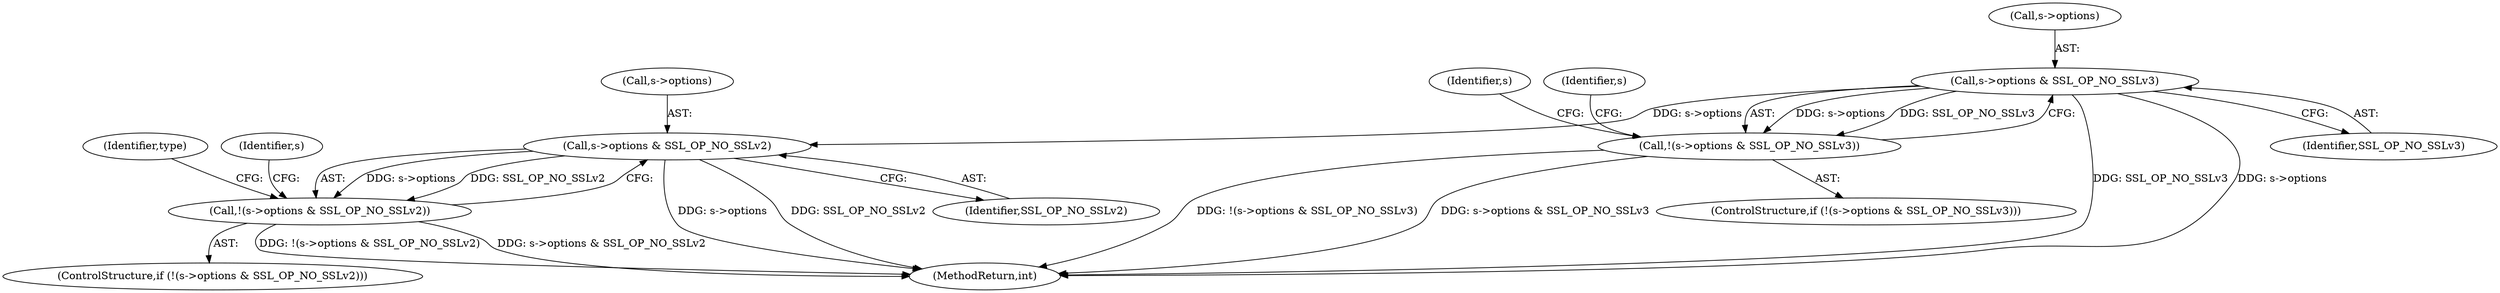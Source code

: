 digraph "0_openssl_26a59d9b46574e457870197dffa802871b4c8fc7_0@pointer" {
"1000398" [label="(Call,s->options & SSL_OP_NO_SSLv3)"];
"1000397" [label="(Call,!(s->options & SSL_OP_NO_SSLv3))"];
"1000417" [label="(Call,s->options & SSL_OP_NO_SSLv2)"];
"1000416" [label="(Call,!(s->options & SSL_OP_NO_SSLv2))"];
"1000417" [label="(Call,s->options & SSL_OP_NO_SSLv2)"];
"1000416" [label="(Call,!(s->options & SSL_OP_NO_SSLv2))"];
"1000423" [label="(Identifier,type)"];
"1000397" [label="(Call,!(s->options & SSL_OP_NO_SSLv3))"];
"1000689" [label="(Identifier,s)"];
"1001252" [label="(MethodReturn,int)"];
"1000398" [label="(Call,s->options & SSL_OP_NO_SSLv3)"];
"1000421" [label="(Identifier,SSL_OP_NO_SSLv2)"];
"1000399" [label="(Call,s->options)"];
"1000419" [label="(Identifier,s)"];
"1000406" [label="(Identifier,s)"];
"1000396" [label="(ControlStructure,if (!(s->options & SSL_OP_NO_SSLv3)))"];
"1000418" [label="(Call,s->options)"];
"1000415" [label="(ControlStructure,if (!(s->options & SSL_OP_NO_SSLv2)))"];
"1000402" [label="(Identifier,SSL_OP_NO_SSLv3)"];
"1000398" -> "1000397"  [label="AST: "];
"1000398" -> "1000402"  [label="CFG: "];
"1000399" -> "1000398"  [label="AST: "];
"1000402" -> "1000398"  [label="AST: "];
"1000397" -> "1000398"  [label="CFG: "];
"1000398" -> "1001252"  [label="DDG: SSL_OP_NO_SSLv3"];
"1000398" -> "1001252"  [label="DDG: s->options"];
"1000398" -> "1000397"  [label="DDG: s->options"];
"1000398" -> "1000397"  [label="DDG: SSL_OP_NO_SSLv3"];
"1000398" -> "1000417"  [label="DDG: s->options"];
"1000397" -> "1000396"  [label="AST: "];
"1000406" -> "1000397"  [label="CFG: "];
"1000419" -> "1000397"  [label="CFG: "];
"1000397" -> "1001252"  [label="DDG: !(s->options & SSL_OP_NO_SSLv3)"];
"1000397" -> "1001252"  [label="DDG: s->options & SSL_OP_NO_SSLv3"];
"1000417" -> "1000416"  [label="AST: "];
"1000417" -> "1000421"  [label="CFG: "];
"1000418" -> "1000417"  [label="AST: "];
"1000421" -> "1000417"  [label="AST: "];
"1000416" -> "1000417"  [label="CFG: "];
"1000417" -> "1001252"  [label="DDG: s->options"];
"1000417" -> "1001252"  [label="DDG: SSL_OP_NO_SSLv2"];
"1000417" -> "1000416"  [label="DDG: s->options"];
"1000417" -> "1000416"  [label="DDG: SSL_OP_NO_SSLv2"];
"1000416" -> "1000415"  [label="AST: "];
"1000423" -> "1000416"  [label="CFG: "];
"1000689" -> "1000416"  [label="CFG: "];
"1000416" -> "1001252"  [label="DDG: !(s->options & SSL_OP_NO_SSLv2)"];
"1000416" -> "1001252"  [label="DDG: s->options & SSL_OP_NO_SSLv2"];
}
